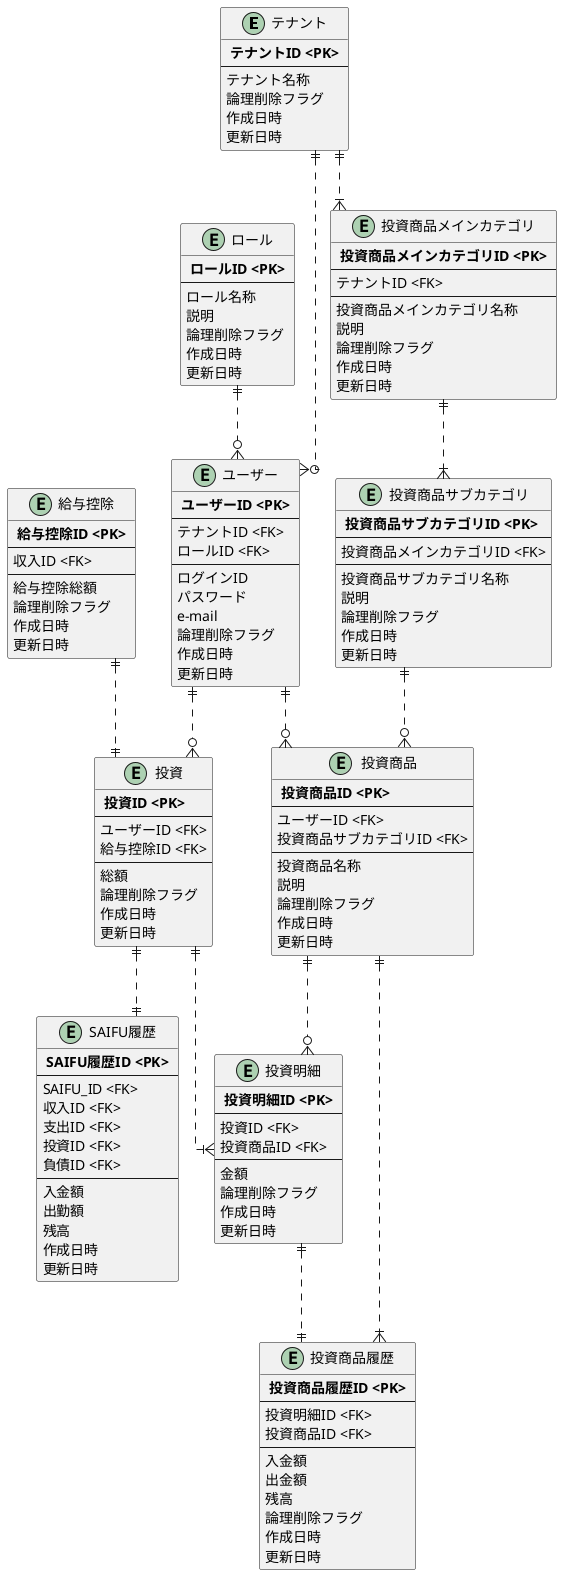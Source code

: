@startuml ER_Concept
skinparam linetype ortho

' Entity
entity "テナント" as tenant {
  ** テナントID <PK> **
  --
  テナント名称
  論理削除フラグ
  作成日時
  更新日時
}

entity "ユーザー" as user {
  ** ユーザーID <PK> **
  --
  テナントID <FK>
  ロールID <FK>
  --
  ログインID
  パスワード
  e-mail
  論理削除フラグ
  作成日時
  更新日時
}

entity "ロール" as role {
  ** ロールID <PK> **
  --
  ロール名称
  説明
  論理削除フラグ
  作成日時
  更新日時
}

entity "SAIFU履歴" as saifuHistory {
  ** SAIFU履歴ID <PK> **
  --
  SAIFU_ID <FK>
  収入ID <FK>
  支出ID <FK>
  投資ID <FK>
  負債ID <FK>
  --
  入金額
  出勤額
  残高
  作成日時
  更新日時
}

entity "給与控除" as salaryDeduction {
  ** 給与控除ID <PK> **
  --
  収入ID <FK>
  --
  給与控除総額
  論理削除フラグ
  作成日時
  更新日時
}

entity "投資" as investment {
  ** 投資ID <PK> **
  --
  ユーザーID <FK>
  給与控除ID <FK>
  --
  総額
  論理削除フラグ
  作成日時
  更新日時
}

entity "投資明細" as investmentDetail {
  ** 投資明細ID <PK> **
  --
  投資ID <FK>
  投資商品ID <FK>
  --
  金額
  論理削除フラグ
  作成日時
  更新日時
}

entity "投資商品" as investmentItem {
  ** 投資商品ID <PK> **
  --
  ユーザーID <FK>
  投資商品サブカテゴリID <FK>
  --
  投資商品名称
  説明
  論理削除フラグ
  作成日時
  更新日時
}

entity "投資商品履歴" as investmentItemHistory {
  ** 投資商品履歴ID <PK> **
  --
  投資明細ID <FK>
  投資商品ID <FK>
  --
  入金額
  出金額
  残高
  論理削除フラグ
  作成日時
  更新日時
}

entity "投資商品メインカテゴリ" as investmentItemCategoryMain {
  ** 投資商品メインカテゴリID <PK> **
  --
  テナントID <FK>
  --
  投資商品メインカテゴリ名称
  説明
  論理削除フラグ
  作成日時
  更新日時
}

entity "投資商品サブカテゴリ" as investmentItemCategorySub {
  ** 投資商品サブカテゴリID <PK> **
  --
  投資商品メインカテゴリID <FK>
  --
  投資商品サブカテゴリ名称
  説明
  論理削除フラグ
  作成日時
  更新日時
}


' Relation

' Account
tenant ||..o{user
role ||..o{user

' Investment
tenant ||..|{investmentItemCategoryMain
investmentItemCategoryMain ||..|{investmentItemCategorySub
investmentItemCategorySub ||..o{investmentItem
salaryDeduction ||..||investment
investment ||..|{investmentDetail
investment ||..||saifuHistory
investmentDetail ||..||investmentItemHistory
investmentItem ||..|{investmentItemHistory
investmentItem ||..o{investmentDetail
user ||..o{investment
user ||..o{investmentItem

@enduml